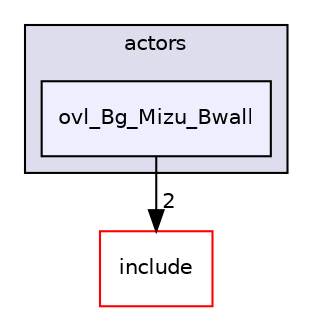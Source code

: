 digraph "src/overlays/actors/ovl_Bg_Mizu_Bwall" {
  compound=true
  node [ fontsize="10", fontname="Helvetica"];
  edge [ labelfontsize="10", labelfontname="Helvetica"];
  subgraph clusterdir_e93473484be31ce7bcb356bd643a22f8 {
    graph [ bgcolor="#ddddee", pencolor="black", label="actors" fontname="Helvetica", fontsize="10", URL="dir_e93473484be31ce7bcb356bd643a22f8.html"]
  dir_a0030fa0bb14c237901d186f99d13b04 [shape=box, label="ovl_Bg_Mizu_Bwall", style="filled", fillcolor="#eeeeff", pencolor="black", URL="dir_a0030fa0bb14c237901d186f99d13b04.html"];
  }
  dir_d44c64559bbebec7f509842c48db8b23 [shape=box label="include" fillcolor="white" style="filled" color="red" URL="dir_d44c64559bbebec7f509842c48db8b23.html"];
  dir_a0030fa0bb14c237901d186f99d13b04->dir_d44c64559bbebec7f509842c48db8b23 [headlabel="2", labeldistance=1.5 headhref="dir_000082_000000.html"];
}
